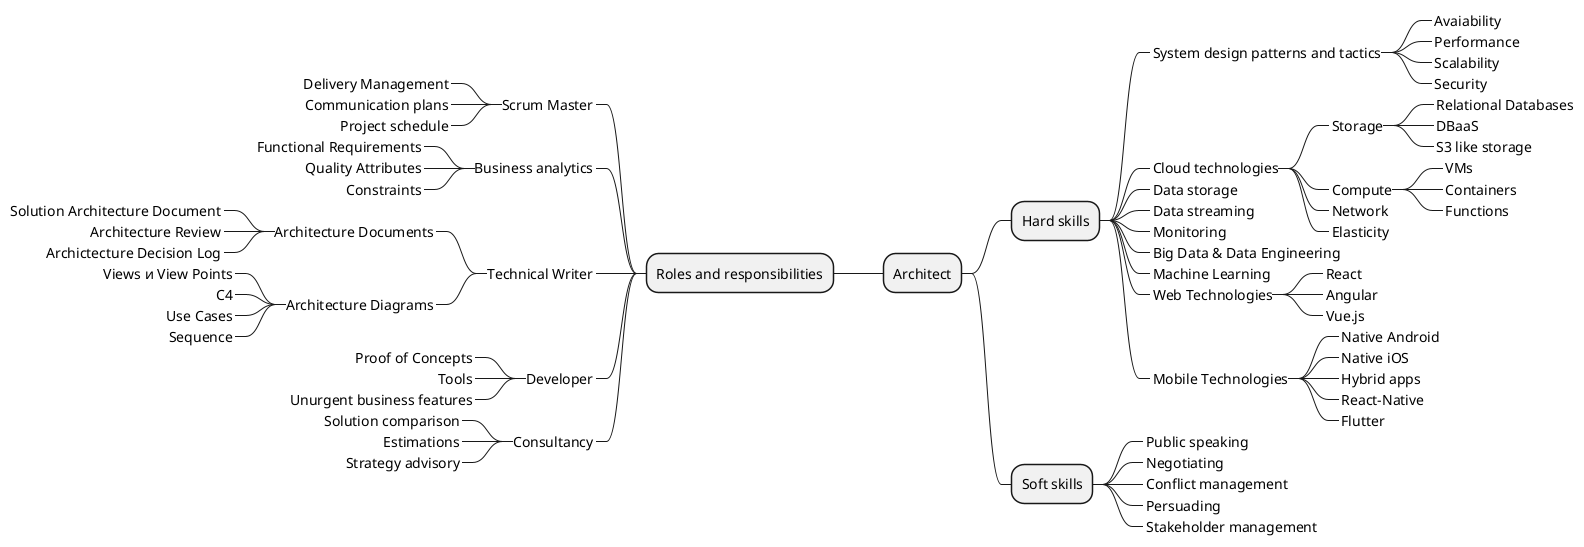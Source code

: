 @startmindmap
* Architect

right side 

** Hard skills
***_ System design patterns and tactics
****_ Avaiability
****_ Performance
****_ Scalability
****_ Security
***_ Cloud technologies
****_ Storage
*****_ Relational Databases
*****_ DBaaS
*****_ S3 like storage
****_ Compute
*****_ VMs
*****_ Containers
*****_ Functions
****_ Network
****_ Elasticity
***_ Data storage
***_ Data streaming
***_ Monitoring
***_ Big Data & Data Engineering
***_ Machine Learning
***_ Web Technologies
****_ React
****_ Angular
****_ Vue.js
***_ Mobile Technologies
****_ Native Android
****_ Native iOS
****_ Hybrid apps
****_ React-Native
****_ Flutter

** Soft skills
***_ Public speaking
***_ Negotiating
***_ Conflict management
***_ Persuading
***_ Stakeholder management

left side 

** Roles and responsibilities
***_ Scrum Master
****_ Delivery Management
****_ Communication plans
****_ Project schedule
***_ Business analytics
****_ Functional Requirements
****_ Quality Attributes
****_ Constraints
***_ Technical Writer
****_ Architecture Documents
*****_ Solution Architecture Document
*****_ Architecture Review
*****_ Archictecture Decision Log
****_ Architecture Diagrams
*****_ Views и View Points
*****_ C4
*****_ Use Cases
*****_ Sequence
***_ Developer
****_ Proof of Concepts
****_ Tools
****_ Unurgent business features
***_ Consultancy
****_ Solution comparison
****_ Estimations
****_ Strategy advisory


@endmindmap
